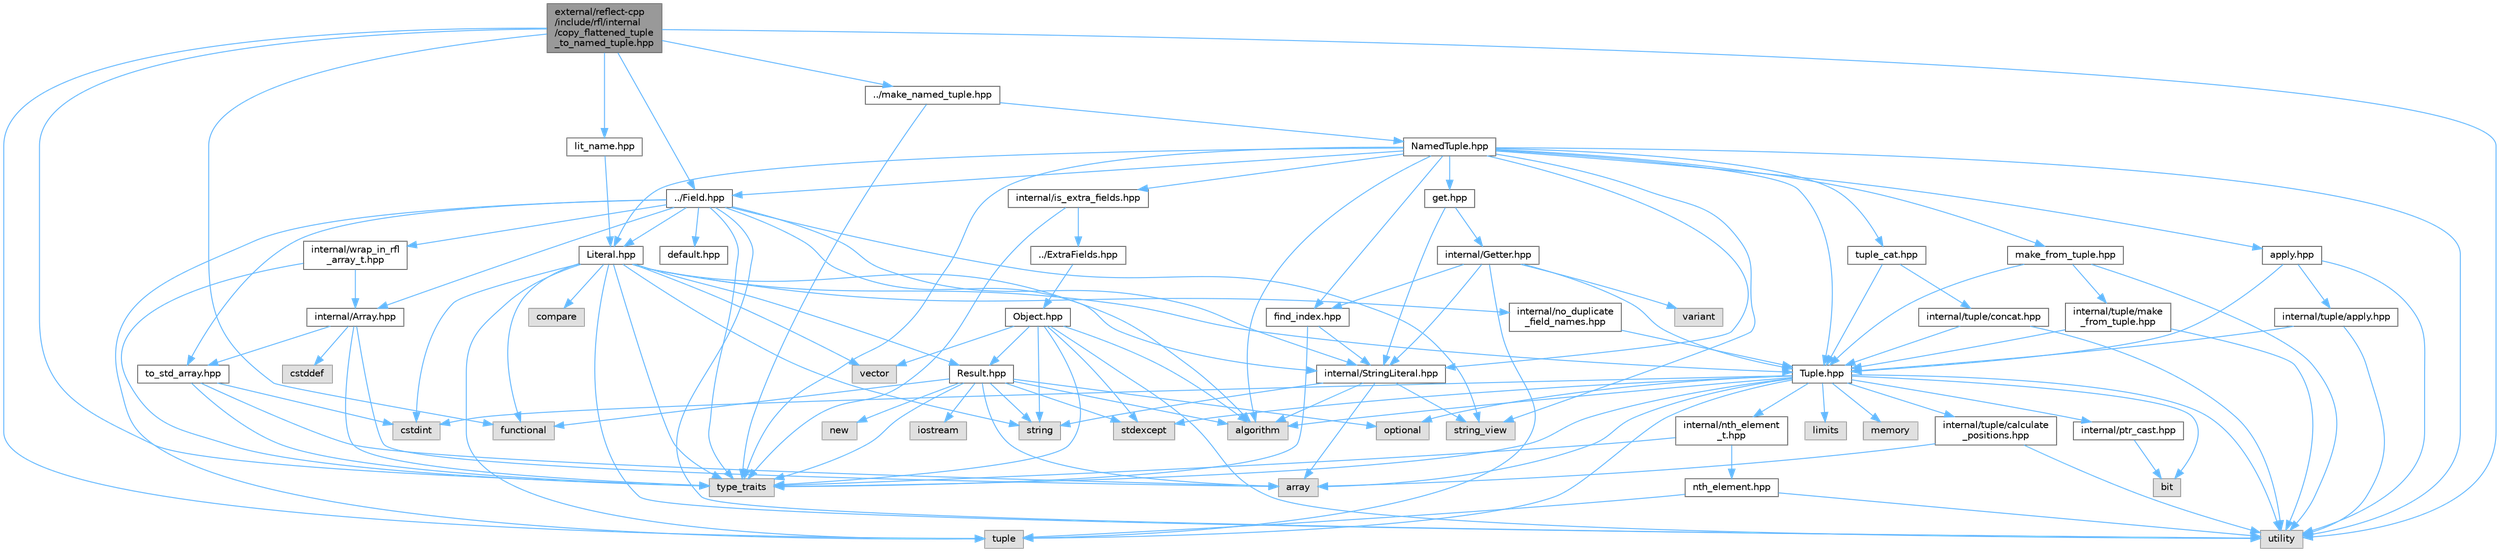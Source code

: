 digraph "external/reflect-cpp/include/rfl/internal/copy_flattened_tuple_to_named_tuple.hpp"
{
 // LATEX_PDF_SIZE
  bgcolor="transparent";
  edge [fontname=Helvetica,fontsize=10,labelfontname=Helvetica,labelfontsize=10];
  node [fontname=Helvetica,fontsize=10,shape=box,height=0.2,width=0.4];
  Node1 [id="Node000001",label="external/reflect-cpp\l/include/rfl/internal\l/copy_flattened_tuple\l_to_named_tuple.hpp",height=0.2,width=0.4,color="gray40", fillcolor="grey60", style="filled", fontcolor="black",tooltip=" "];
  Node1 -> Node2 [id="edge125_Node000001_Node000002",color="steelblue1",style="solid",tooltip=" "];
  Node2 [id="Node000002",label="functional",height=0.2,width=0.4,color="grey60", fillcolor="#E0E0E0", style="filled",tooltip=" "];
  Node1 -> Node3 [id="edge126_Node000001_Node000003",color="steelblue1",style="solid",tooltip=" "];
  Node3 [id="Node000003",label="tuple",height=0.2,width=0.4,color="grey60", fillcolor="#E0E0E0", style="filled",tooltip=" "];
  Node1 -> Node4 [id="edge127_Node000001_Node000004",color="steelblue1",style="solid",tooltip=" "];
  Node4 [id="Node000004",label="type_traits",height=0.2,width=0.4,color="grey60", fillcolor="#E0E0E0", style="filled",tooltip=" "];
  Node1 -> Node5 [id="edge128_Node000001_Node000005",color="steelblue1",style="solid",tooltip=" "];
  Node5 [id="Node000005",label="utility",height=0.2,width=0.4,color="grey60", fillcolor="#E0E0E0", style="filled",tooltip=" "];
  Node1 -> Node6 [id="edge129_Node000001_Node000006",color="steelblue1",style="solid",tooltip=" "];
  Node6 [id="Node000006",label="../Field.hpp",height=0.2,width=0.4,color="grey40", fillcolor="white", style="filled",URL="$_field_8hpp.html",tooltip=" "];
  Node6 -> Node7 [id="edge130_Node000006_Node000007",color="steelblue1",style="solid",tooltip=" "];
  Node7 [id="Node000007",label="algorithm",height=0.2,width=0.4,color="grey60", fillcolor="#E0E0E0", style="filled",tooltip=" "];
  Node6 -> Node8 [id="edge131_Node000006_Node000008",color="steelblue1",style="solid",tooltip=" "];
  Node8 [id="Node000008",label="string_view",height=0.2,width=0.4,color="grey60", fillcolor="#E0E0E0", style="filled",tooltip=" "];
  Node6 -> Node3 [id="edge132_Node000006_Node000003",color="steelblue1",style="solid",tooltip=" "];
  Node6 -> Node4 [id="edge133_Node000006_Node000004",color="steelblue1",style="solid",tooltip=" "];
  Node6 -> Node5 [id="edge134_Node000006_Node000005",color="steelblue1",style="solid",tooltip=" "];
  Node6 -> Node9 [id="edge135_Node000006_Node000009",color="steelblue1",style="solid",tooltip=" "];
  Node9 [id="Node000009",label="Literal.hpp",height=0.2,width=0.4,color="grey40", fillcolor="white", style="filled",URL="$_literal_8hpp.html",tooltip=" "];
  Node9 -> Node10 [id="edge136_Node000009_Node000010",color="steelblue1",style="solid",tooltip=" "];
  Node10 [id="Node000010",label="compare",height=0.2,width=0.4,color="grey60", fillcolor="#E0E0E0", style="filled",tooltip=" "];
  Node9 -> Node11 [id="edge137_Node000009_Node000011",color="steelblue1",style="solid",tooltip=" "];
  Node11 [id="Node000011",label="cstdint",height=0.2,width=0.4,color="grey60", fillcolor="#E0E0E0", style="filled",tooltip=" "];
  Node9 -> Node2 [id="edge138_Node000009_Node000002",color="steelblue1",style="solid",tooltip=" "];
  Node9 -> Node12 [id="edge139_Node000009_Node000012",color="steelblue1",style="solid",tooltip=" "];
  Node12 [id="Node000012",label="string",height=0.2,width=0.4,color="grey60", fillcolor="#E0E0E0", style="filled",tooltip=" "];
  Node9 -> Node3 [id="edge140_Node000009_Node000003",color="steelblue1",style="solid",tooltip=" "];
  Node9 -> Node4 [id="edge141_Node000009_Node000004",color="steelblue1",style="solid",tooltip=" "];
  Node9 -> Node5 [id="edge142_Node000009_Node000005",color="steelblue1",style="solid",tooltip=" "];
  Node9 -> Node13 [id="edge143_Node000009_Node000013",color="steelblue1",style="solid",tooltip=" "];
  Node13 [id="Node000013",label="vector",height=0.2,width=0.4,color="grey60", fillcolor="#E0E0E0", style="filled",tooltip=" "];
  Node9 -> Node14 [id="edge144_Node000009_Node000014",color="steelblue1",style="solid",tooltip=" "];
  Node14 [id="Node000014",label="Result.hpp",height=0.2,width=0.4,color="grey40", fillcolor="white", style="filled",URL="$_result_8hpp.html",tooltip=" "];
  Node14 -> Node7 [id="edge145_Node000014_Node000007",color="steelblue1",style="solid",tooltip=" "];
  Node14 -> Node15 [id="edge146_Node000014_Node000015",color="steelblue1",style="solid",tooltip=" "];
  Node15 [id="Node000015",label="array",height=0.2,width=0.4,color="grey60", fillcolor="#E0E0E0", style="filled",tooltip=" "];
  Node14 -> Node2 [id="edge147_Node000014_Node000002",color="steelblue1",style="solid",tooltip=" "];
  Node14 -> Node16 [id="edge148_Node000014_Node000016",color="steelblue1",style="solid",tooltip=" "];
  Node16 [id="Node000016",label="iostream",height=0.2,width=0.4,color="grey60", fillcolor="#E0E0E0", style="filled",tooltip=" "];
  Node14 -> Node17 [id="edge149_Node000014_Node000017",color="steelblue1",style="solid",tooltip=" "];
  Node17 [id="Node000017",label="new",height=0.2,width=0.4,color="grey60", fillcolor="#E0E0E0", style="filled",tooltip=" "];
  Node14 -> Node18 [id="edge150_Node000014_Node000018",color="steelblue1",style="solid",tooltip=" "];
  Node18 [id="Node000018",label="optional",height=0.2,width=0.4,color="grey60", fillcolor="#E0E0E0", style="filled",tooltip=" "];
  Node14 -> Node19 [id="edge151_Node000014_Node000019",color="steelblue1",style="solid",tooltip=" "];
  Node19 [id="Node000019",label="stdexcept",height=0.2,width=0.4,color="grey60", fillcolor="#E0E0E0", style="filled",tooltip=" "];
  Node14 -> Node12 [id="edge152_Node000014_Node000012",color="steelblue1",style="solid",tooltip=" "];
  Node14 -> Node4 [id="edge153_Node000014_Node000004",color="steelblue1",style="solid",tooltip=" "];
  Node9 -> Node20 [id="edge154_Node000009_Node000020",color="steelblue1",style="solid",tooltip=" "];
  Node20 [id="Node000020",label="Tuple.hpp",height=0.2,width=0.4,color="grey40", fillcolor="white", style="filled",URL="$_tuple_8hpp.html",tooltip=" "];
  Node20 -> Node7 [id="edge155_Node000020_Node000007",color="steelblue1",style="solid",tooltip=" "];
  Node20 -> Node15 [id="edge156_Node000020_Node000015",color="steelblue1",style="solid",tooltip=" "];
  Node20 -> Node21 [id="edge157_Node000020_Node000021",color="steelblue1",style="solid",tooltip=" "];
  Node21 [id="Node000021",label="bit",height=0.2,width=0.4,color="grey60", fillcolor="#E0E0E0", style="filled",tooltip=" "];
  Node20 -> Node11 [id="edge158_Node000020_Node000011",color="steelblue1",style="solid",tooltip=" "];
  Node20 -> Node22 [id="edge159_Node000020_Node000022",color="steelblue1",style="solid",tooltip=" "];
  Node22 [id="Node000022",label="limits",height=0.2,width=0.4,color="grey60", fillcolor="#E0E0E0", style="filled",tooltip=" "];
  Node20 -> Node23 [id="edge160_Node000020_Node000023",color="steelblue1",style="solid",tooltip=" "];
  Node23 [id="Node000023",label="memory",height=0.2,width=0.4,color="grey60", fillcolor="#E0E0E0", style="filled",tooltip=" "];
  Node20 -> Node18 [id="edge161_Node000020_Node000018",color="steelblue1",style="solid",tooltip=" "];
  Node20 -> Node19 [id="edge162_Node000020_Node000019",color="steelblue1",style="solid",tooltip=" "];
  Node20 -> Node3 [id="edge163_Node000020_Node000003",color="steelblue1",style="solid",tooltip=" "];
  Node20 -> Node4 [id="edge164_Node000020_Node000004",color="steelblue1",style="solid",tooltip=" "];
  Node20 -> Node5 [id="edge165_Node000020_Node000005",color="steelblue1",style="solid",tooltip=" "];
  Node20 -> Node24 [id="edge166_Node000020_Node000024",color="steelblue1",style="solid",tooltip=" "];
  Node24 [id="Node000024",label="internal/nth_element\l_t.hpp",height=0.2,width=0.4,color="grey40", fillcolor="white", style="filled",URL="$nth__element__t_8hpp.html",tooltip=" "];
  Node24 -> Node4 [id="edge167_Node000024_Node000004",color="steelblue1",style="solid",tooltip=" "];
  Node24 -> Node25 [id="edge168_Node000024_Node000025",color="steelblue1",style="solid",tooltip=" "];
  Node25 [id="Node000025",label="nth_element.hpp",height=0.2,width=0.4,color="grey40", fillcolor="white", style="filled",URL="$nth__element_8hpp.html",tooltip=" "];
  Node25 -> Node3 [id="edge169_Node000025_Node000003",color="steelblue1",style="solid",tooltip=" "];
  Node25 -> Node5 [id="edge170_Node000025_Node000005",color="steelblue1",style="solid",tooltip=" "];
  Node20 -> Node26 [id="edge171_Node000020_Node000026",color="steelblue1",style="solid",tooltip=" "];
  Node26 [id="Node000026",label="internal/ptr_cast.hpp",height=0.2,width=0.4,color="grey40", fillcolor="white", style="filled",URL="$ptr__cast_8hpp.html",tooltip=" "];
  Node26 -> Node21 [id="edge172_Node000026_Node000021",color="steelblue1",style="solid",tooltip=" "];
  Node20 -> Node27 [id="edge173_Node000020_Node000027",color="steelblue1",style="solid",tooltip=" "];
  Node27 [id="Node000027",label="internal/tuple/calculate\l_positions.hpp",height=0.2,width=0.4,color="grey40", fillcolor="white", style="filled",URL="$calculate__positions_8hpp.html",tooltip=" "];
  Node27 -> Node15 [id="edge174_Node000027_Node000015",color="steelblue1",style="solid",tooltip=" "];
  Node27 -> Node5 [id="edge175_Node000027_Node000005",color="steelblue1",style="solid",tooltip=" "];
  Node9 -> Node28 [id="edge176_Node000009_Node000028",color="steelblue1",style="solid",tooltip=" "];
  Node28 [id="Node000028",label="internal/StringLiteral.hpp",height=0.2,width=0.4,color="grey40", fillcolor="white", style="filled",URL="$_string_literal_8hpp.html",tooltip=" "];
  Node28 -> Node7 [id="edge177_Node000028_Node000007",color="steelblue1",style="solid",tooltip=" "];
  Node28 -> Node15 [id="edge178_Node000028_Node000015",color="steelblue1",style="solid",tooltip=" "];
  Node28 -> Node12 [id="edge179_Node000028_Node000012",color="steelblue1",style="solid",tooltip=" "];
  Node28 -> Node8 [id="edge180_Node000028_Node000008",color="steelblue1",style="solid",tooltip=" "];
  Node9 -> Node29 [id="edge181_Node000009_Node000029",color="steelblue1",style="solid",tooltip=" "];
  Node29 [id="Node000029",label="internal/no_duplicate\l_field_names.hpp",height=0.2,width=0.4,color="grey40", fillcolor="white", style="filled",URL="$no__duplicate__field__names_8hpp.html",tooltip=" "];
  Node29 -> Node20 [id="edge182_Node000029_Node000020",color="steelblue1",style="solid",tooltip=" "];
  Node6 -> Node30 [id="edge183_Node000006_Node000030",color="steelblue1",style="solid",tooltip=" "];
  Node30 [id="Node000030",label="default.hpp",height=0.2,width=0.4,color="grey40", fillcolor="white", style="filled",URL="$default_8hpp.html",tooltip=" "];
  Node6 -> Node31 [id="edge184_Node000006_Node000031",color="steelblue1",style="solid",tooltip=" "];
  Node31 [id="Node000031",label="internal/Array.hpp",height=0.2,width=0.4,color="grey40", fillcolor="white", style="filled",URL="$_array_8hpp.html",tooltip=" "];
  Node31 -> Node15 [id="edge185_Node000031_Node000015",color="steelblue1",style="solid",tooltip=" "];
  Node31 -> Node32 [id="edge186_Node000031_Node000032",color="steelblue1",style="solid",tooltip=" "];
  Node32 [id="Node000032",label="cstddef",height=0.2,width=0.4,color="grey60", fillcolor="#E0E0E0", style="filled",tooltip=" "];
  Node31 -> Node4 [id="edge187_Node000031_Node000004",color="steelblue1",style="solid",tooltip=" "];
  Node31 -> Node33 [id="edge188_Node000031_Node000033",color="steelblue1",style="solid",tooltip=" "];
  Node33 [id="Node000033",label="to_std_array.hpp",height=0.2,width=0.4,color="grey40", fillcolor="white", style="filled",URL="$to__std__array_8hpp.html",tooltip=" "];
  Node33 -> Node15 [id="edge189_Node000033_Node000015",color="steelblue1",style="solid",tooltip=" "];
  Node33 -> Node11 [id="edge190_Node000033_Node000011",color="steelblue1",style="solid",tooltip=" "];
  Node33 -> Node4 [id="edge191_Node000033_Node000004",color="steelblue1",style="solid",tooltip=" "];
  Node6 -> Node28 [id="edge192_Node000006_Node000028",color="steelblue1",style="solid",tooltip=" "];
  Node6 -> Node33 [id="edge193_Node000006_Node000033",color="steelblue1",style="solid",tooltip=" "];
  Node6 -> Node34 [id="edge194_Node000006_Node000034",color="steelblue1",style="solid",tooltip=" "];
  Node34 [id="Node000034",label="internal/wrap_in_rfl\l_array_t.hpp",height=0.2,width=0.4,color="grey40", fillcolor="white", style="filled",URL="$wrap__in__rfl__array__t_8hpp.html",tooltip=" "];
  Node34 -> Node4 [id="edge195_Node000034_Node000004",color="steelblue1",style="solid",tooltip=" "];
  Node34 -> Node31 [id="edge196_Node000034_Node000031",color="steelblue1",style="solid",tooltip=" "];
  Node1 -> Node35 [id="edge197_Node000001_Node000035",color="steelblue1",style="solid",tooltip=" "];
  Node35 [id="Node000035",label="../make_named_tuple.hpp",height=0.2,width=0.4,color="grey40", fillcolor="white", style="filled",URL="$make__named__tuple_8hpp.html",tooltip=" "];
  Node35 -> Node4 [id="edge198_Node000035_Node000004",color="steelblue1",style="solid",tooltip=" "];
  Node35 -> Node36 [id="edge199_Node000035_Node000036",color="steelblue1",style="solid",tooltip=" "];
  Node36 [id="Node000036",label="NamedTuple.hpp",height=0.2,width=0.4,color="grey40", fillcolor="white", style="filled",URL="$_named_tuple_8hpp.html",tooltip=" "];
  Node36 -> Node7 [id="edge200_Node000036_Node000007",color="steelblue1",style="solid",tooltip=" "];
  Node36 -> Node8 [id="edge201_Node000036_Node000008",color="steelblue1",style="solid",tooltip=" "];
  Node36 -> Node4 [id="edge202_Node000036_Node000004",color="steelblue1",style="solid",tooltip=" "];
  Node36 -> Node5 [id="edge203_Node000036_Node000005",color="steelblue1",style="solid",tooltip=" "];
  Node36 -> Node6 [id="edge204_Node000036_Node000006",color="steelblue1",style="solid",tooltip=" "];
  Node36 -> Node9 [id="edge205_Node000036_Node000009",color="steelblue1",style="solid",tooltip=" "];
  Node36 -> Node20 [id="edge206_Node000036_Node000020",color="steelblue1",style="solid",tooltip=" "];
  Node36 -> Node37 [id="edge207_Node000036_Node000037",color="steelblue1",style="solid",tooltip=" "];
  Node37 [id="Node000037",label="apply.hpp",height=0.2,width=0.4,color="grey40", fillcolor="white", style="filled",URL="$apply_8hpp.html",tooltip=" "];
  Node37 -> Node5 [id="edge208_Node000037_Node000005",color="steelblue1",style="solid",tooltip=" "];
  Node37 -> Node20 [id="edge209_Node000037_Node000020",color="steelblue1",style="solid",tooltip=" "];
  Node37 -> Node38 [id="edge210_Node000037_Node000038",color="steelblue1",style="solid",tooltip=" "];
  Node38 [id="Node000038",label="internal/tuple/apply.hpp",height=0.2,width=0.4,color="grey40", fillcolor="white", style="filled",URL="$internal_2tuple_2apply_8hpp.html",tooltip=" "];
  Node38 -> Node5 [id="edge211_Node000038_Node000005",color="steelblue1",style="solid",tooltip=" "];
  Node38 -> Node20 [id="edge212_Node000038_Node000020",color="steelblue1",style="solid",tooltip=" "];
  Node36 -> Node39 [id="edge213_Node000036_Node000039",color="steelblue1",style="solid",tooltip=" "];
  Node39 [id="Node000039",label="get.hpp",height=0.2,width=0.4,color="grey40", fillcolor="white", style="filled",URL="$get_8hpp.html",tooltip=" "];
  Node39 -> Node40 [id="edge214_Node000039_Node000040",color="steelblue1",style="solid",tooltip=" "];
  Node40 [id="Node000040",label="internal/Getter.hpp",height=0.2,width=0.4,color="grey40", fillcolor="white", style="filled",URL="$_getter_8hpp.html",tooltip=" "];
  Node40 -> Node3 [id="edge215_Node000040_Node000003",color="steelblue1",style="solid",tooltip=" "];
  Node40 -> Node41 [id="edge216_Node000040_Node000041",color="steelblue1",style="solid",tooltip=" "];
  Node41 [id="Node000041",label="variant",height=0.2,width=0.4,color="grey60", fillcolor="#E0E0E0", style="filled",tooltip=" "];
  Node40 -> Node20 [id="edge217_Node000040_Node000020",color="steelblue1",style="solid",tooltip=" "];
  Node40 -> Node28 [id="edge218_Node000040_Node000028",color="steelblue1",style="solid",tooltip=" "];
  Node40 -> Node42 [id="edge219_Node000040_Node000042",color="steelblue1",style="solid",tooltip=" "];
  Node42 [id="Node000042",label="find_index.hpp",height=0.2,width=0.4,color="grey40", fillcolor="white", style="filled",URL="$find__index_8hpp.html",tooltip=" "];
  Node42 -> Node4 [id="edge220_Node000042_Node000004",color="steelblue1",style="solid",tooltip=" "];
  Node42 -> Node28 [id="edge221_Node000042_Node000028",color="steelblue1",style="solid",tooltip=" "];
  Node39 -> Node28 [id="edge222_Node000039_Node000028",color="steelblue1",style="solid",tooltip=" "];
  Node36 -> Node28 [id="edge223_Node000036_Node000028",color="steelblue1",style="solid",tooltip=" "];
  Node36 -> Node42 [id="edge224_Node000036_Node000042",color="steelblue1",style="solid",tooltip=" "];
  Node36 -> Node43 [id="edge225_Node000036_Node000043",color="steelblue1",style="solid",tooltip=" "];
  Node43 [id="Node000043",label="internal/is_extra_fields.hpp",height=0.2,width=0.4,color="grey40", fillcolor="white", style="filled",URL="$is__extra__fields_8hpp.html",tooltip=" "];
  Node43 -> Node4 [id="edge226_Node000043_Node000004",color="steelblue1",style="solid",tooltip=" "];
  Node43 -> Node44 [id="edge227_Node000043_Node000044",color="steelblue1",style="solid",tooltip=" "];
  Node44 [id="Node000044",label="../ExtraFields.hpp",height=0.2,width=0.4,color="grey40", fillcolor="white", style="filled",URL="$_extra_fields_8hpp.html",tooltip=" "];
  Node44 -> Node45 [id="edge228_Node000044_Node000045",color="steelblue1",style="solid",tooltip=" "];
  Node45 [id="Node000045",label="Object.hpp",height=0.2,width=0.4,color="grey40", fillcolor="white", style="filled",URL="$_object_8hpp.html",tooltip=" "];
  Node45 -> Node7 [id="edge229_Node000045_Node000007",color="steelblue1",style="solid",tooltip=" "];
  Node45 -> Node19 [id="edge230_Node000045_Node000019",color="steelblue1",style="solid",tooltip=" "];
  Node45 -> Node12 [id="edge231_Node000045_Node000012",color="steelblue1",style="solid",tooltip=" "];
  Node45 -> Node4 [id="edge232_Node000045_Node000004",color="steelblue1",style="solid",tooltip=" "];
  Node45 -> Node5 [id="edge233_Node000045_Node000005",color="steelblue1",style="solid",tooltip=" "];
  Node45 -> Node13 [id="edge234_Node000045_Node000013",color="steelblue1",style="solid",tooltip=" "];
  Node45 -> Node14 [id="edge235_Node000045_Node000014",color="steelblue1",style="solid",tooltip=" "];
  Node36 -> Node46 [id="edge236_Node000036_Node000046",color="steelblue1",style="solid",tooltip=" "];
  Node46 [id="Node000046",label="make_from_tuple.hpp",height=0.2,width=0.4,color="grey40", fillcolor="white", style="filled",URL="$make__from__tuple_8hpp.html",tooltip=" "];
  Node46 -> Node5 [id="edge237_Node000046_Node000005",color="steelblue1",style="solid",tooltip=" "];
  Node46 -> Node20 [id="edge238_Node000046_Node000020",color="steelblue1",style="solid",tooltip=" "];
  Node46 -> Node47 [id="edge239_Node000046_Node000047",color="steelblue1",style="solid",tooltip=" "];
  Node47 [id="Node000047",label="internal/tuple/make\l_from_tuple.hpp",height=0.2,width=0.4,color="grey40", fillcolor="white", style="filled",URL="$internal_2tuple_2make__from__tuple_8hpp.html",tooltip=" "];
  Node47 -> Node5 [id="edge240_Node000047_Node000005",color="steelblue1",style="solid",tooltip=" "];
  Node47 -> Node20 [id="edge241_Node000047_Node000020",color="steelblue1",style="solid",tooltip=" "];
  Node36 -> Node48 [id="edge242_Node000036_Node000048",color="steelblue1",style="solid",tooltip=" "];
  Node48 [id="Node000048",label="tuple_cat.hpp",height=0.2,width=0.4,color="grey40", fillcolor="white", style="filled",URL="$tuple__cat_8hpp.html",tooltip=" "];
  Node48 -> Node20 [id="edge243_Node000048_Node000020",color="steelblue1",style="solid",tooltip=" "];
  Node48 -> Node49 [id="edge244_Node000048_Node000049",color="steelblue1",style="solid",tooltip=" "];
  Node49 [id="Node000049",label="internal/tuple/concat.hpp",height=0.2,width=0.4,color="grey40", fillcolor="white", style="filled",URL="$concat_8hpp.html",tooltip=" "];
  Node49 -> Node5 [id="edge245_Node000049_Node000005",color="steelblue1",style="solid",tooltip=" "];
  Node49 -> Node20 [id="edge246_Node000049_Node000020",color="steelblue1",style="solid",tooltip=" "];
  Node1 -> Node50 [id="edge247_Node000001_Node000050",color="steelblue1",style="solid",tooltip=" "];
  Node50 [id="Node000050",label="lit_name.hpp",height=0.2,width=0.4,color="grey40", fillcolor="white", style="filled",URL="$lit__name_8hpp.html",tooltip=" "];
  Node50 -> Node9 [id="edge248_Node000050_Node000009",color="steelblue1",style="solid",tooltip=" "];
}
